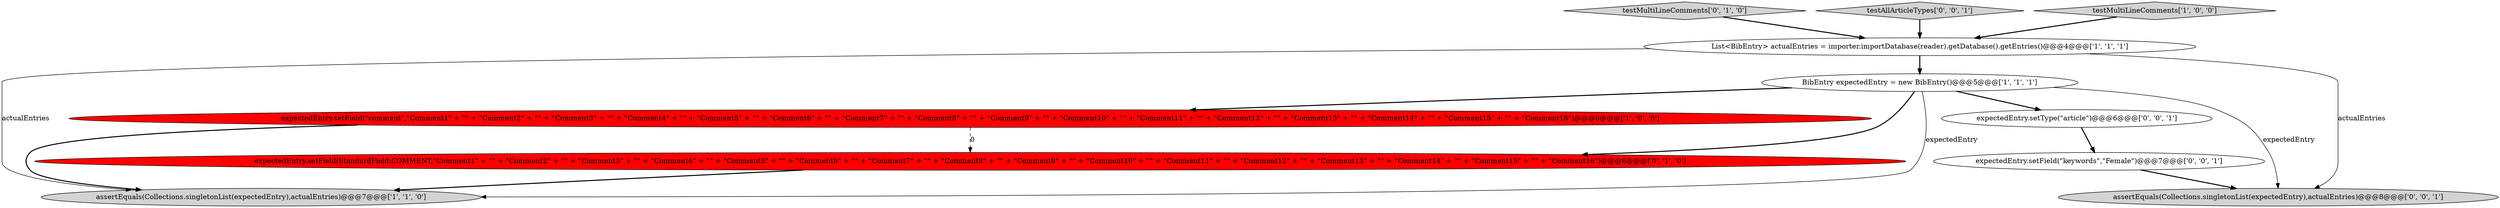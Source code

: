 digraph {
9 [style = filled, label = "assertEquals(Collections.singletonList(expectedEntry),actualEntries)@@@8@@@['0', '0', '1']", fillcolor = lightgray, shape = ellipse image = "AAA0AAABBB3BBB"];
6 [style = filled, label = "testMultiLineComments['0', '1', '0']", fillcolor = lightgray, shape = diamond image = "AAA0AAABBB2BBB"];
1 [style = filled, label = "assertEquals(Collections.singletonList(expectedEntry),actualEntries)@@@7@@@['1', '1', '0']", fillcolor = lightgray, shape = ellipse image = "AAA0AAABBB1BBB"];
5 [style = filled, label = "expectedEntry.setField(StandardField.COMMENT,\"Comment1\" + \"\" + \"Comment2\" + \"\" + \"Comment3\" + \"\" + \"Comment4\" + \"\" + \"Comment5\" + \"\" + \"Comment6\" + \"\" + \"Comment7\" + \"\" + \"Comment8\" + \"\" + \"Comment9\" + \"\" + \"Comment10\" + \"\" + \"Comment11\" + \"\" + \"Comment12\" + \"\" + \"Comment13\" + \"\" + \"Comment14\" + \"\" + \"Comment15\" + \"\" + \"Comment16\")@@@6@@@['0', '1', '0']", fillcolor = red, shape = ellipse image = "AAA1AAABBB2BBB"];
7 [style = filled, label = "testAllArticleTypes['0', '0', '1']", fillcolor = lightgray, shape = diamond image = "AAA0AAABBB3BBB"];
0 [style = filled, label = "expectedEntry.setField(\"comment\",\"Comment1\" + \"\" + \"Comment2\" + \"\" + \"Comment3\" + \"\" + \"Comment4\" + \"\" + \"Comment5\" + \"\" + \"Comment6\" + \"\" + \"Comment7\" + \"\" + \"Comment8\" + \"\" + \"Comment9\" + \"\" + \"Comment10\" + \"\" + \"Comment11\" + \"\" + \"Comment12\" + \"\" + \"Comment13\" + \"\" + \"Comment14\" + \"\" + \"Comment15\" + \"\" + \"Comment16\")@@@6@@@['1', '0', '0']", fillcolor = red, shape = ellipse image = "AAA1AAABBB1BBB"];
10 [style = filled, label = "expectedEntry.setType(\"article\")@@@6@@@['0', '0', '1']", fillcolor = white, shape = ellipse image = "AAA0AAABBB3BBB"];
2 [style = filled, label = "testMultiLineComments['1', '0', '0']", fillcolor = lightgray, shape = diamond image = "AAA0AAABBB1BBB"];
3 [style = filled, label = "List<BibEntry> actualEntries = importer.importDatabase(reader).getDatabase().getEntries()@@@4@@@['1', '1', '1']", fillcolor = white, shape = ellipse image = "AAA0AAABBB1BBB"];
4 [style = filled, label = "BibEntry expectedEntry = new BibEntry()@@@5@@@['1', '1', '1']", fillcolor = white, shape = ellipse image = "AAA0AAABBB1BBB"];
8 [style = filled, label = "expectedEntry.setField(\"keywords\",\"Female\")@@@7@@@['0', '0', '1']", fillcolor = white, shape = ellipse image = "AAA0AAABBB3BBB"];
4->1 [style = solid, label="expectedEntry"];
4->10 [style = bold, label=""];
6->3 [style = bold, label=""];
5->1 [style = bold, label=""];
3->9 [style = solid, label="actualEntries"];
3->1 [style = solid, label="actualEntries"];
4->9 [style = solid, label="expectedEntry"];
10->8 [style = bold, label=""];
0->5 [style = dashed, label="0"];
4->5 [style = bold, label=""];
3->4 [style = bold, label=""];
0->1 [style = bold, label=""];
7->3 [style = bold, label=""];
2->3 [style = bold, label=""];
4->0 [style = bold, label=""];
8->9 [style = bold, label=""];
}
